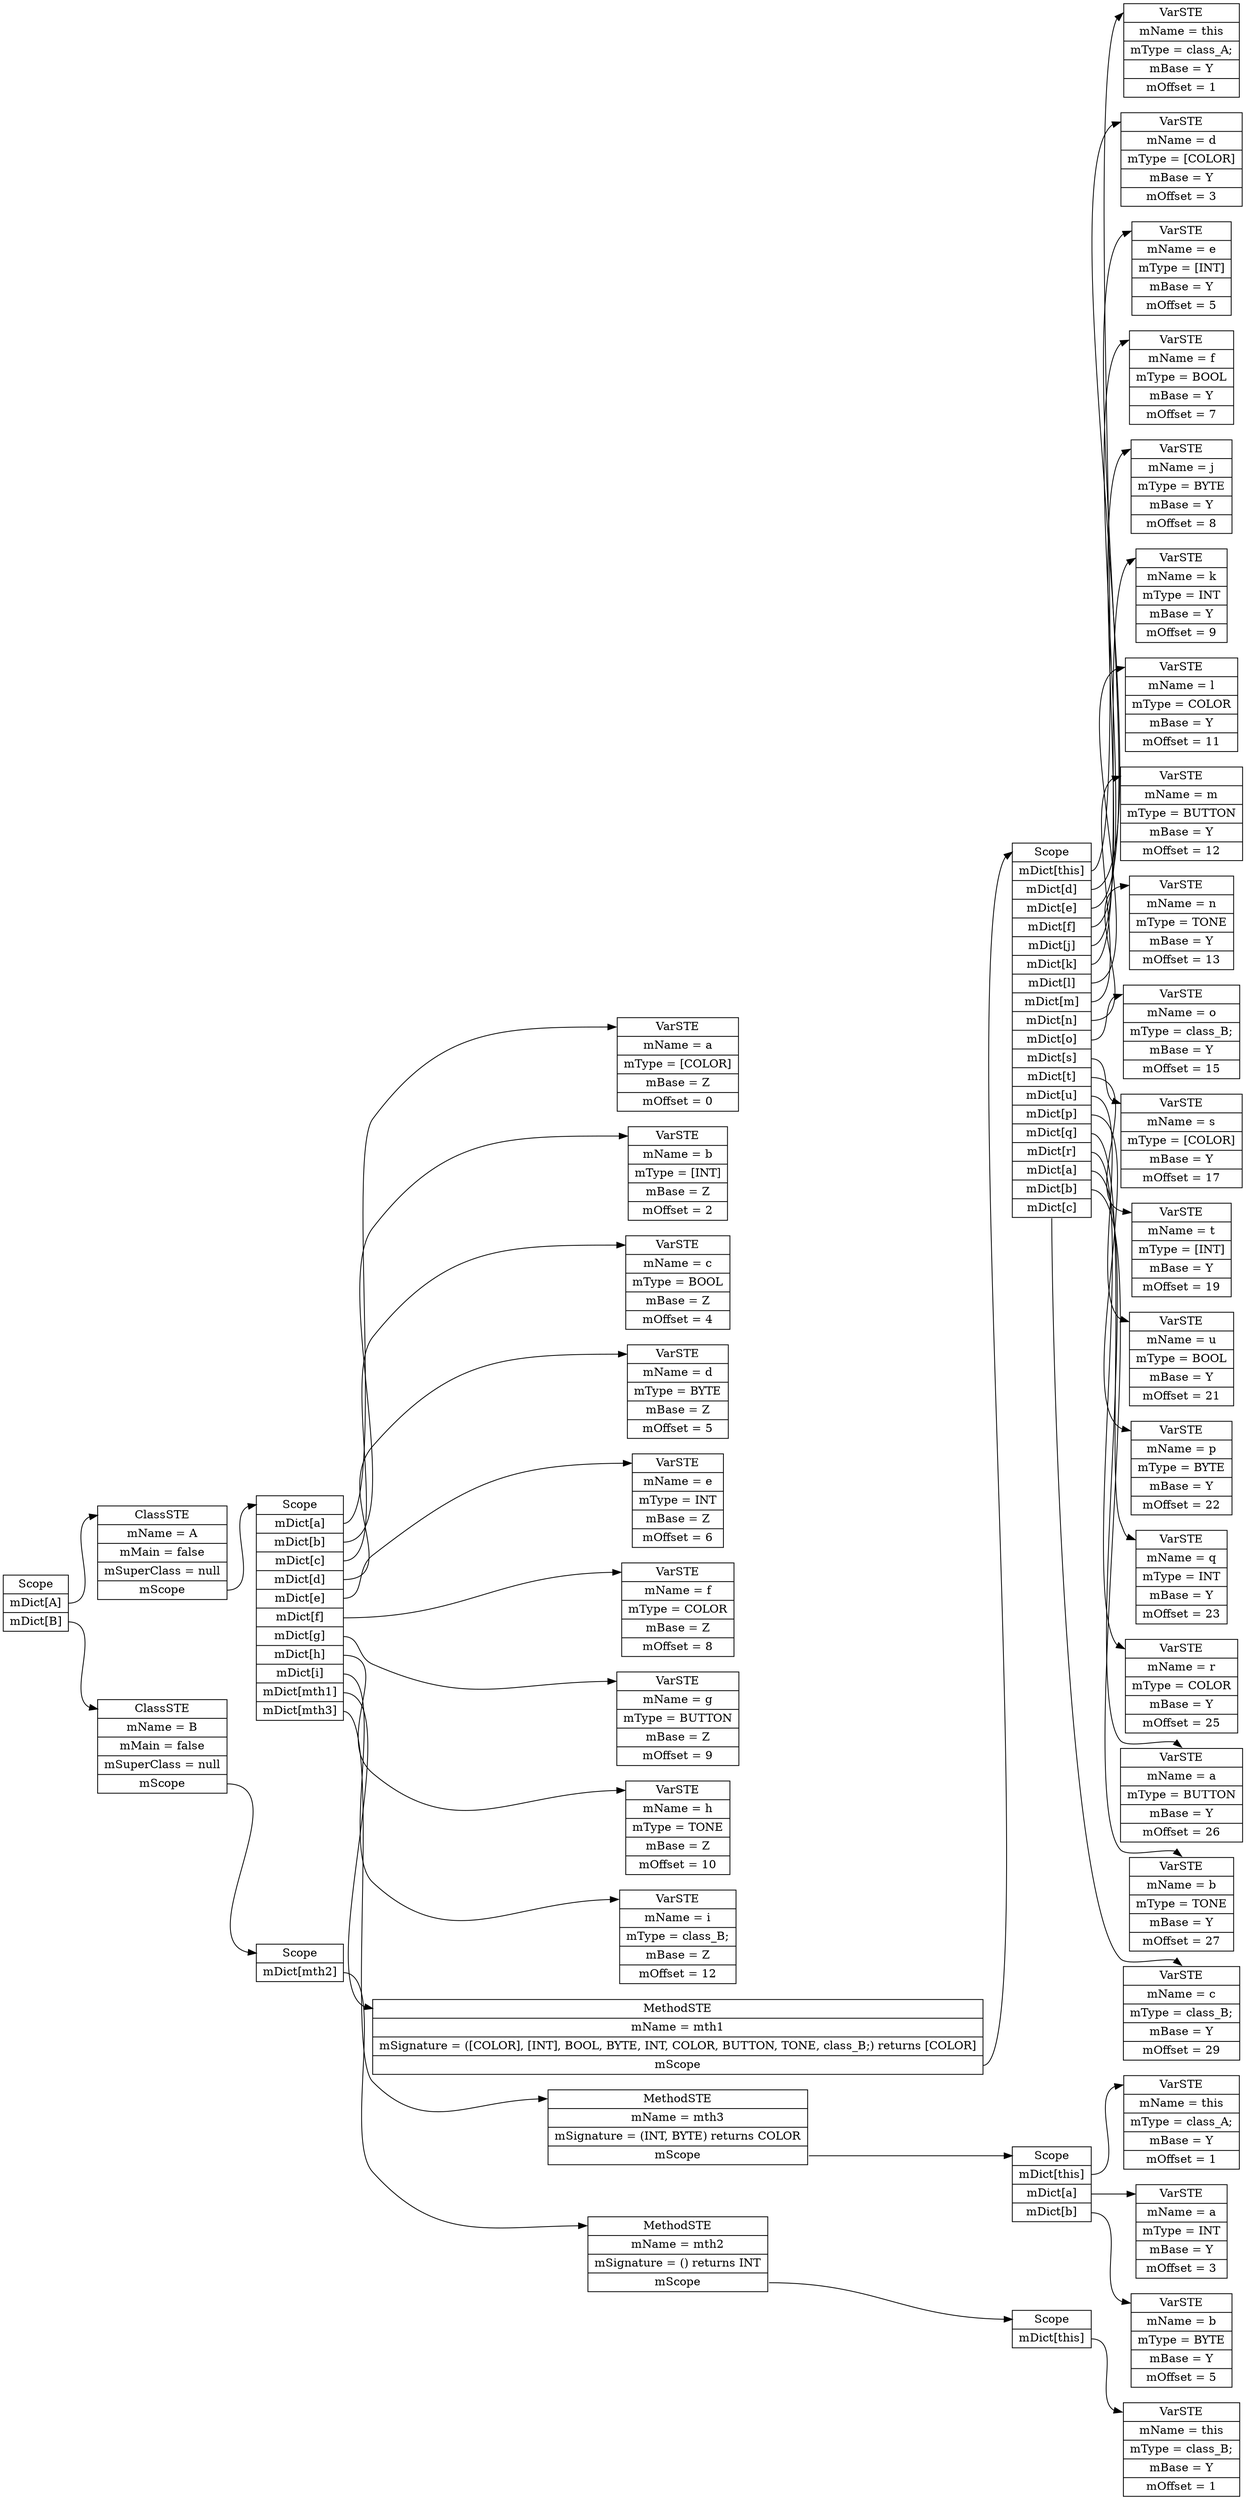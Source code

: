 digraph SymTable {
	graph [rankdir="LR"];
	node [shape=record];
	0 [label=" <f0> Scope | <f1> mDict\[A\] | <f2> mDict\[B\] "];
	0:<f1> -> 1:<f0>;
	1 [label=" <f0> ClassSTE | <f1> mName = A| <f2> mMain = false| <f3> mSuperClass = null| <f4> mScope "];
	1:<f4> -> 2:<f0>;
	2 [label=" <f0> Scope | <f1> mDict\[a\] | <f2> mDict\[b\] | <f3> mDict\[c\] | <f4> mDict\[d\] | <f5> mDict\[e\] | <f6> mDict\[f\] | <f7> mDict\[g\] | <f8> mDict\[h\] | <f9> mDict\[i\] | <f10> mDict\[mth1\] | <f11> mDict\[mth3\] "];
	2:<f1> -> 3:<f0>;
	3 [label=" <f0> VarSTE | <f1> mName = a| <f2> mType = [COLOR]| <f3> mBase = Z| <f4> mOffset = 0"];
	2:<f2> -> 4:<f0>;
	4 [label=" <f0> VarSTE | <f1> mName = b| <f2> mType = [INT]| <f3> mBase = Z| <f4> mOffset = 2"];
	2:<f3> -> 5:<f0>;
	5 [label=" <f0> VarSTE | <f1> mName = c| <f2> mType = BOOL| <f3> mBase = Z| <f4> mOffset = 4"];
	2:<f4> -> 6:<f0>;
	6 [label=" <f0> VarSTE | <f1> mName = d| <f2> mType = BYTE| <f3> mBase = Z| <f4> mOffset = 5"];
	2:<f5> -> 7:<f0>;
	7 [label=" <f0> VarSTE | <f1> mName = e| <f2> mType = INT| <f3> mBase = Z| <f4> mOffset = 6"];
	2:<f6> -> 8:<f0>;
	8 [label=" <f0> VarSTE | <f1> mName = f| <f2> mType = COLOR| <f3> mBase = Z| <f4> mOffset = 8"];
	2:<f7> -> 9:<f0>;
	9 [label=" <f0> VarSTE | <f1> mName = g| <f2> mType = BUTTON| <f3> mBase = Z| <f4> mOffset = 9"];
	2:<f8> -> 10:<f0>;
	10 [label=" <f0> VarSTE | <f1> mName = h| <f2> mType = TONE| <f3> mBase = Z| <f4> mOffset = 10"];
	2:<f9> -> 11:<f0>;
	11 [label=" <f0> VarSTE | <f1> mName = i| <f2> mType = class_B;| <f3> mBase = Z| <f4> mOffset = 12"];
	2:<f10> -> 12:<f0>;
	12 [label=" <f0> MethodSTE | <f1> mName = mth1| <f2> mSignature = ([COLOR], [INT], BOOL, BYTE, INT, COLOR, BUTTON, TONE, class_B;) returns [COLOR]| <f3> mScope "];
	12:<f3> -> 13:<f0>;
	13 [label=" <f0> Scope | <f1> mDict\[this\] | <f2> mDict\[d\] | <f3> mDict\[e\] | <f4> mDict\[f\] | <f5> mDict\[j\] | <f6> mDict\[k\] | <f7> mDict\[l\] | <f8> mDict\[m\] | <f9> mDict\[n\] | <f10> mDict\[o\] | <f11> mDict\[s\] | <f12> mDict\[t\] | <f13> mDict\[u\] | <f14> mDict\[p\] | <f15> mDict\[q\] | <f16> mDict\[r\] | <f17> mDict\[a\] | <f18> mDict\[b\] | <f19> mDict\[c\] "];
	13:<f1> -> 14:<f0>;
	14 [label=" <f0> VarSTE | <f1> mName = this| <f2> mType = class_A;| <f3> mBase = Y| <f4> mOffset = 1"];
	13:<f2> -> 15:<f0>;
	15 [label=" <f0> VarSTE | <f1> mName = d| <f2> mType = [COLOR]| <f3> mBase = Y| <f4> mOffset = 3"];
	13:<f3> -> 16:<f0>;
	16 [label=" <f0> VarSTE | <f1> mName = e| <f2> mType = [INT]| <f3> mBase = Y| <f4> mOffset = 5"];
	13:<f4> -> 17:<f0>;
	17 [label=" <f0> VarSTE | <f1> mName = f| <f2> mType = BOOL| <f3> mBase = Y| <f4> mOffset = 7"];
	13:<f5> -> 18:<f0>;
	18 [label=" <f0> VarSTE | <f1> mName = j| <f2> mType = BYTE| <f3> mBase = Y| <f4> mOffset = 8"];
	13:<f6> -> 19:<f0>;
	19 [label=" <f0> VarSTE | <f1> mName = k| <f2> mType = INT| <f3> mBase = Y| <f4> mOffset = 9"];
	13:<f7> -> 20:<f0>;
	20 [label=" <f0> VarSTE | <f1> mName = l| <f2> mType = COLOR| <f3> mBase = Y| <f4> mOffset = 11"];
	13:<f8> -> 21:<f0>;
	21 [label=" <f0> VarSTE | <f1> mName = m| <f2> mType = BUTTON| <f3> mBase = Y| <f4> mOffset = 12"];
	13:<f9> -> 22:<f0>;
	22 [label=" <f0> VarSTE | <f1> mName = n| <f2> mType = TONE| <f3> mBase = Y| <f4> mOffset = 13"];
	13:<f10> -> 23:<f0>;
	23 [label=" <f0> VarSTE | <f1> mName = o| <f2> mType = class_B;| <f3> mBase = Y| <f4> mOffset = 15"];
	13:<f11> -> 24:<f0>;
	24 [label=" <f0> VarSTE | <f1> mName = s| <f2> mType = [COLOR]| <f3> mBase = Y| <f4> mOffset = 17"];
	13:<f12> -> 25:<f0>;
	25 [label=" <f0> VarSTE | <f1> mName = t| <f2> mType = [INT]| <f3> mBase = Y| <f4> mOffset = 19"];
	13:<f13> -> 26:<f0>;
	26 [label=" <f0> VarSTE | <f1> mName = u| <f2> mType = BOOL| <f3> mBase = Y| <f4> mOffset = 21"];
	13:<f14> -> 27:<f0>;
	27 [label=" <f0> VarSTE | <f1> mName = p| <f2> mType = BYTE| <f3> mBase = Y| <f4> mOffset = 22"];
	13:<f15> -> 28:<f0>;
	28 [label=" <f0> VarSTE | <f1> mName = q| <f2> mType = INT| <f3> mBase = Y| <f4> mOffset = 23"];
	13:<f16> -> 29:<f0>;
	29 [label=" <f0> VarSTE | <f1> mName = r| <f2> mType = COLOR| <f3> mBase = Y| <f4> mOffset = 25"];
	13:<f17> -> 30:<f0>;
	30 [label=" <f0> VarSTE | <f1> mName = a| <f2> mType = BUTTON| <f3> mBase = Y| <f4> mOffset = 26"];
	13:<f18> -> 31:<f0>;
	31 [label=" <f0> VarSTE | <f1> mName = b| <f2> mType = TONE| <f3> mBase = Y| <f4> mOffset = 27"];
	13:<f19> -> 32:<f0>;
	32 [label=" <f0> VarSTE | <f1> mName = c| <f2> mType = class_B;| <f3> mBase = Y| <f4> mOffset = 29"];
	2:<f11> -> 33:<f0>;
	33 [label=" <f0> MethodSTE | <f1> mName = mth3| <f2> mSignature = (INT, BYTE) returns COLOR| <f3> mScope "];
	33:<f3> -> 34:<f0>;
	34 [label=" <f0> Scope | <f1> mDict\[this\] | <f2> mDict\[a\] | <f3> mDict\[b\] "];
	34:<f1> -> 35:<f0>;
	35 [label=" <f0> VarSTE | <f1> mName = this| <f2> mType = class_A;| <f3> mBase = Y| <f4> mOffset = 1"];
	34:<f2> -> 36:<f0>;
	36 [label=" <f0> VarSTE | <f1> mName = a| <f2> mType = INT| <f3> mBase = Y| <f4> mOffset = 3"];
	34:<f3> -> 37:<f0>;
	37 [label=" <f0> VarSTE | <f1> mName = b| <f2> mType = BYTE| <f3> mBase = Y| <f4> mOffset = 5"];
	0:<f2> -> 38:<f0>;
	38 [label=" <f0> ClassSTE | <f1> mName = B| <f2> mMain = false| <f3> mSuperClass = null| <f4> mScope "];
	38:<f4> -> 39:<f0>;
	39 [label=" <f0> Scope | <f1> mDict\[mth2\] "];
	39:<f1> -> 40:<f0>;
	40 [label=" <f0> MethodSTE | <f1> mName = mth2| <f2> mSignature = () returns INT| <f3> mScope "];
	40:<f3> -> 41:<f0>;
	41 [label=" <f0> Scope | <f1> mDict\[this\] "];
	41:<f1> -> 42:<f0>;
	42 [label=" <f0> VarSTE | <f1> mName = this| <f2> mType = class_B;| <f3> mBase = Y| <f4> mOffset = 1"];
}
